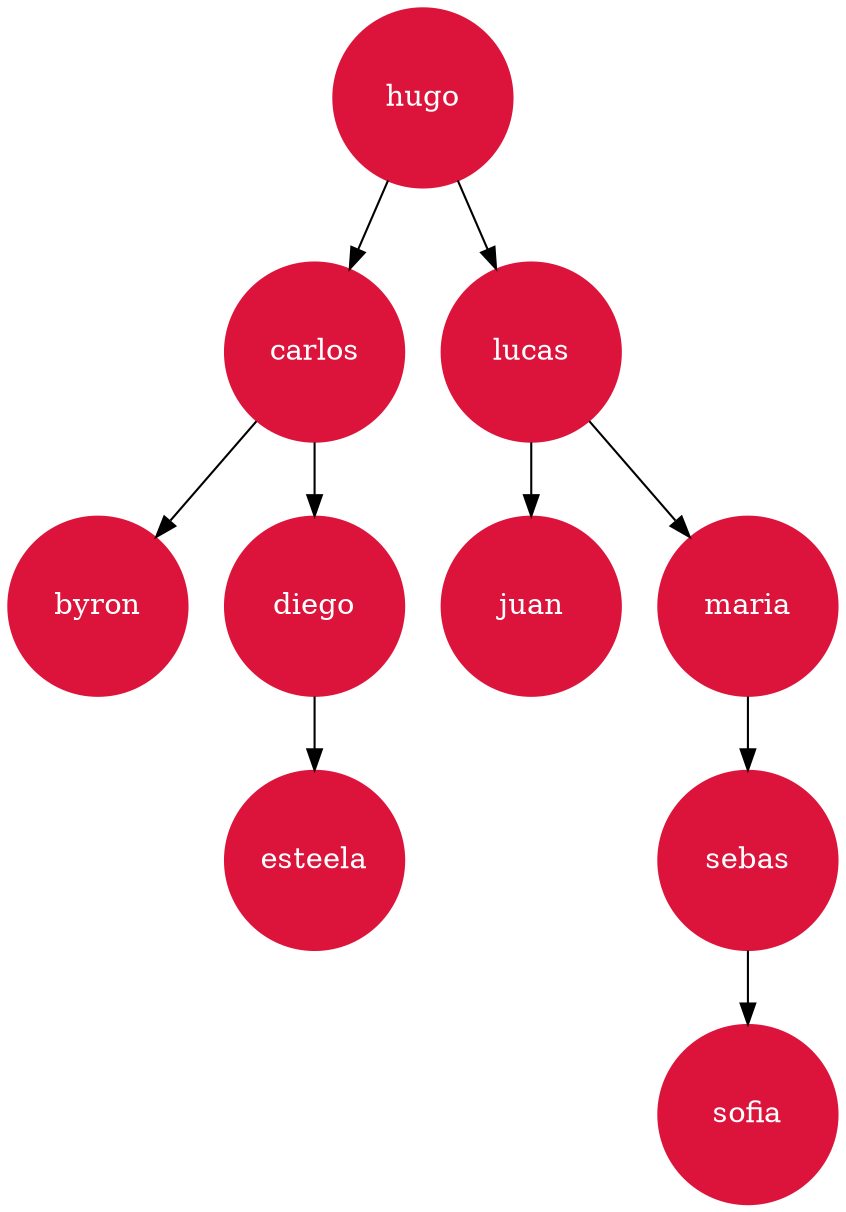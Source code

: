 digraph G{
rankdir=TB;
node [margin=0 shape=circle height=1.2 color=crimson fontcolor=white style=filled ];
hugo->carlos
carlos->byron
carlos->diego
diego->esteela
hugo->lucas
lucas->juan
lucas->maria
maria->sebas
sebas->sofia

}